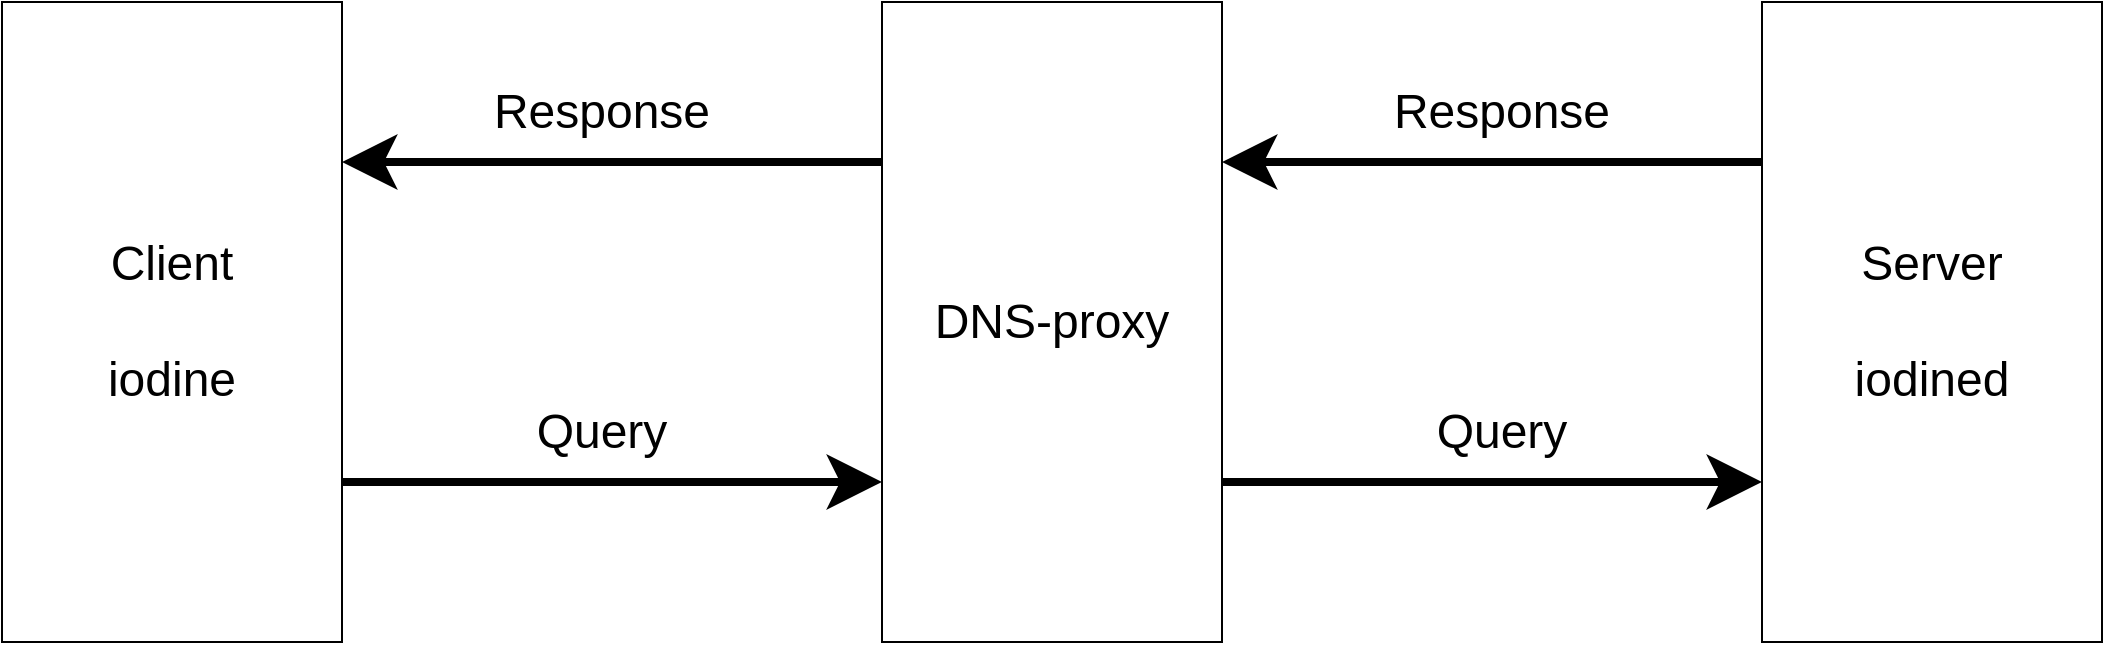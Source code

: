 <mxfile version="14.7.3" type="device"><diagram id="DopH34smTVB22o8mxetw" name="Page-1"><mxGraphModel dx="3811" dy="1476" grid="1" gridSize="10" guides="1" tooltips="1" connect="1" arrows="1" fold="1" page="1" pageScale="1" pageWidth="850" pageHeight="1100" math="0" shadow="0"><root><mxCell id="0"/><mxCell id="1" parent="0"/><mxCell id="bTX1gKsxl4P8mwfCKTTT-3" style="rounded=0;orthogonalLoop=1;jettySize=auto;html=1;exitX=1;exitY=0.75;exitDx=0;exitDy=0;entryX=0;entryY=0.75;entryDx=0;entryDy=0;endSize=15;startSize=15;targetPerimeterSpacing=4;strokeWidth=4;" edge="1" parent="1" source="bTX1gKsxl4P8mwfCKTTT-1" target="bTX1gKsxl4P8mwfCKTTT-4"><mxGeometry relative="1" as="geometry"><Array as="points"/></mxGeometry></mxCell><mxCell id="bTX1gKsxl4P8mwfCKTTT-1" value="&lt;font style=&quot;font-size: 24px&quot;&gt;Client&lt;br&gt;&lt;br&gt;iodine&lt;br&gt;&lt;/font&gt;" style="rounded=0;whiteSpace=wrap;html=1;" vertex="1" parent="1"><mxGeometry x="-640" y="200" width="170" height="320" as="geometry"/></mxCell><mxCell id="bTX1gKsxl4P8mwfCKTTT-6" style="edgeStyle=none;rounded=0;orthogonalLoop=1;jettySize=auto;html=1;exitX=0;exitY=0.25;exitDx=0;exitDy=0;entryX=1;entryY=0.25;entryDx=0;entryDy=0;startSize=15;endSize=15;targetPerimeterSpacing=4;strokeWidth=4;" edge="1" parent="1" source="bTX1gKsxl4P8mwfCKTTT-2" target="bTX1gKsxl4P8mwfCKTTT-4"><mxGeometry relative="1" as="geometry"/></mxCell><mxCell id="bTX1gKsxl4P8mwfCKTTT-2" value="&lt;font style=&quot;font-size: 24px&quot;&gt;Server&lt;br&gt;&lt;br&gt;iodined&lt;br&gt;&lt;/font&gt;" style="rounded=0;whiteSpace=wrap;html=1;" vertex="1" parent="1"><mxGeometry x="240" y="200" width="170" height="320" as="geometry"/></mxCell><mxCell id="bTX1gKsxl4P8mwfCKTTT-5" style="edgeStyle=none;rounded=0;orthogonalLoop=1;jettySize=auto;html=1;exitX=1;exitY=0.75;exitDx=0;exitDy=0;entryX=0;entryY=0.75;entryDx=0;entryDy=0;startSize=15;endSize=15;targetPerimeterSpacing=4;strokeWidth=4;" edge="1" parent="1" source="bTX1gKsxl4P8mwfCKTTT-4" target="bTX1gKsxl4P8mwfCKTTT-2"><mxGeometry relative="1" as="geometry"/></mxCell><mxCell id="bTX1gKsxl4P8mwfCKTTT-7" style="edgeStyle=none;rounded=0;orthogonalLoop=1;jettySize=auto;html=1;exitX=0;exitY=0.25;exitDx=0;exitDy=0;entryX=1;entryY=0.25;entryDx=0;entryDy=0;startSize=15;endSize=15;targetPerimeterSpacing=4;strokeWidth=4;" edge="1" parent="1" source="bTX1gKsxl4P8mwfCKTTT-4" target="bTX1gKsxl4P8mwfCKTTT-1"><mxGeometry relative="1" as="geometry"/></mxCell><mxCell id="bTX1gKsxl4P8mwfCKTTT-4" value="&lt;font style=&quot;font-size: 24px&quot;&gt;DNS-proxy&lt;br&gt;&lt;/font&gt;" style="rounded=0;whiteSpace=wrap;html=1;" vertex="1" parent="1"><mxGeometry x="-200" y="200" width="170" height="320" as="geometry"/></mxCell><mxCell id="bTX1gKsxl4P8mwfCKTTT-8" value="&lt;font style=&quot;font-size: 24px&quot;&gt;Query&lt;/font&gt;" style="text;html=1;strokeColor=none;fillColor=none;align=center;verticalAlign=middle;whiteSpace=wrap;rounded=0;" vertex="1" parent="1"><mxGeometry x="-400" y="400" width="120" height="30" as="geometry"/></mxCell><mxCell id="bTX1gKsxl4P8mwfCKTTT-9" value="&lt;font style=&quot;font-size: 24px&quot;&gt;Response&lt;/font&gt;" style="text;html=1;strokeColor=none;fillColor=none;align=center;verticalAlign=middle;whiteSpace=wrap;rounded=0;" vertex="1" parent="1"><mxGeometry x="50" y="240" width="120" height="30" as="geometry"/></mxCell><mxCell id="bTX1gKsxl4P8mwfCKTTT-10" value="&lt;font style=&quot;font-size: 24px&quot;&gt;Response&lt;/font&gt;" style="text;html=1;strokeColor=none;fillColor=none;align=center;verticalAlign=middle;whiteSpace=wrap;rounded=0;" vertex="1" parent="1"><mxGeometry x="-400" y="240" width="120" height="30" as="geometry"/></mxCell><mxCell id="bTX1gKsxl4P8mwfCKTTT-11" value="&lt;font style=&quot;font-size: 24px&quot;&gt;Query&lt;/font&gt;" style="text;html=1;strokeColor=none;fillColor=none;align=center;verticalAlign=middle;whiteSpace=wrap;rounded=0;" vertex="1" parent="1"><mxGeometry x="50" y="400" width="120" height="30" as="geometry"/></mxCell></root></mxGraphModel></diagram></mxfile>
